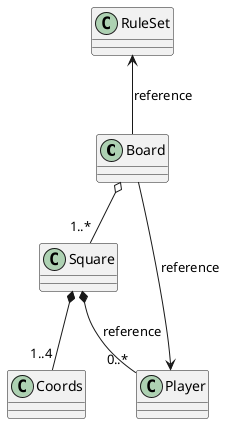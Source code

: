 @startuml
class Board
class Square
class Player
class Coords
class RuleSet

Board o-- "1..*" Square 
Square *-- "1..4" Coords 
Square *-- "0..*" Player : reference
RuleSet <-- Board : reference
Board --> Player : reference

@enduml